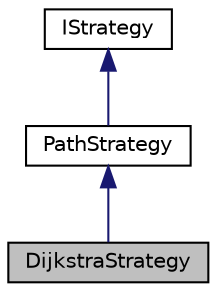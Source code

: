 digraph "DijkstraStrategy"
{
 // LATEX_PDF_SIZE
  edge [fontname="Helvetica",fontsize="10",labelfontname="Helvetica",labelfontsize="10"];
  node [fontname="Helvetica",fontsize="10",shape=record];
  Node1 [label="DijkstraStrategy",height=0.2,width=0.4,color="black", fillcolor="grey75", style="filled", fontcolor="black",tooltip="this class inhertis from the PathStrategy class and is responsible for generating the dijkstra path t..."];
  Node2 -> Node1 [dir="back",color="midnightblue",fontsize="10",style="solid",fontname="Helvetica"];
  Node2 [label="PathStrategy",height=0.2,width=0.4,color="black", fillcolor="white", style="filled",URL="$classPathStrategy.html",tooltip="this class inhertis from the IStrategy class and is represents a movement strategy where the entity s..."];
  Node3 -> Node2 [dir="back",color="midnightblue",fontsize="10",style="solid",fontname="Helvetica"];
  Node3 [label="IStrategy",height=0.2,width=0.4,color="black", fillcolor="white", style="filled",URL="$classIStrategy.html",tooltip="Strategy interface."];
}
